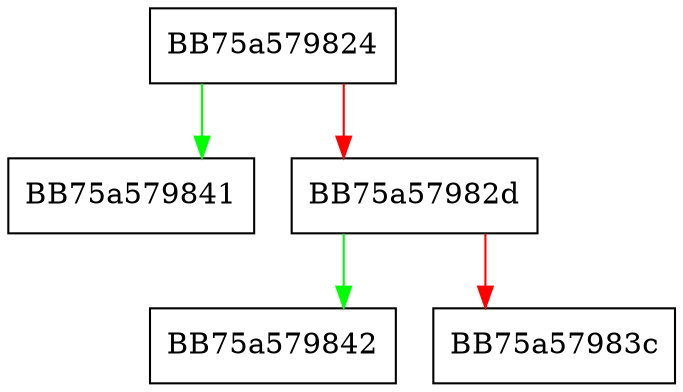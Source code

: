 digraph SendToAsyncProcessScan {
  node [shape="box"];
  graph [splines=ortho];
  BB75a579824 -> BB75a579841 [color="green"];
  BB75a579824 -> BB75a57982d [color="red"];
  BB75a57982d -> BB75a579842 [color="green"];
  BB75a57982d -> BB75a57983c [color="red"];
}